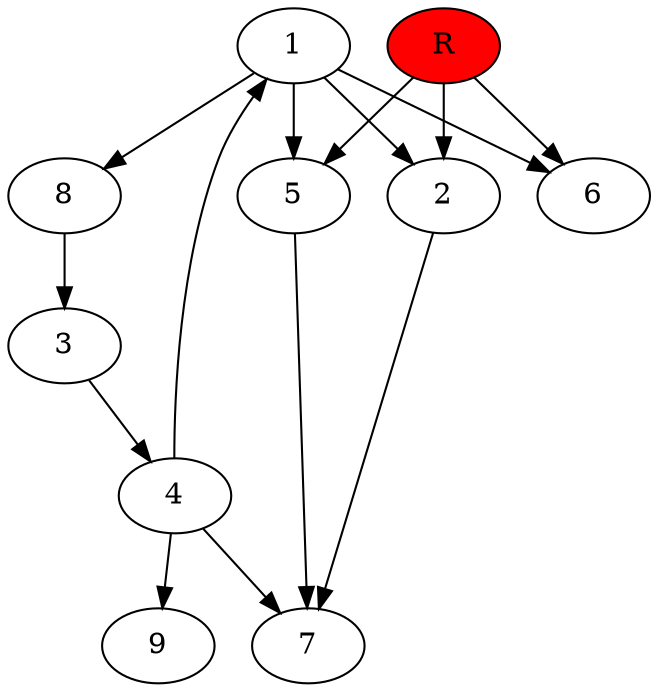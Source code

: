 digraph prb43734 {
	1
	2
	3
	4
	5
	6
	7
	8
	R [fillcolor="#ff0000" style=filled]
	1 -> 2
	1 -> 5
	1 -> 6
	1 -> 8
	2 -> 7
	3 -> 4
	4 -> 1
	4 -> 7
	4 -> 9
	5 -> 7
	8 -> 3
	R -> 2
	R -> 5
	R -> 6
}
